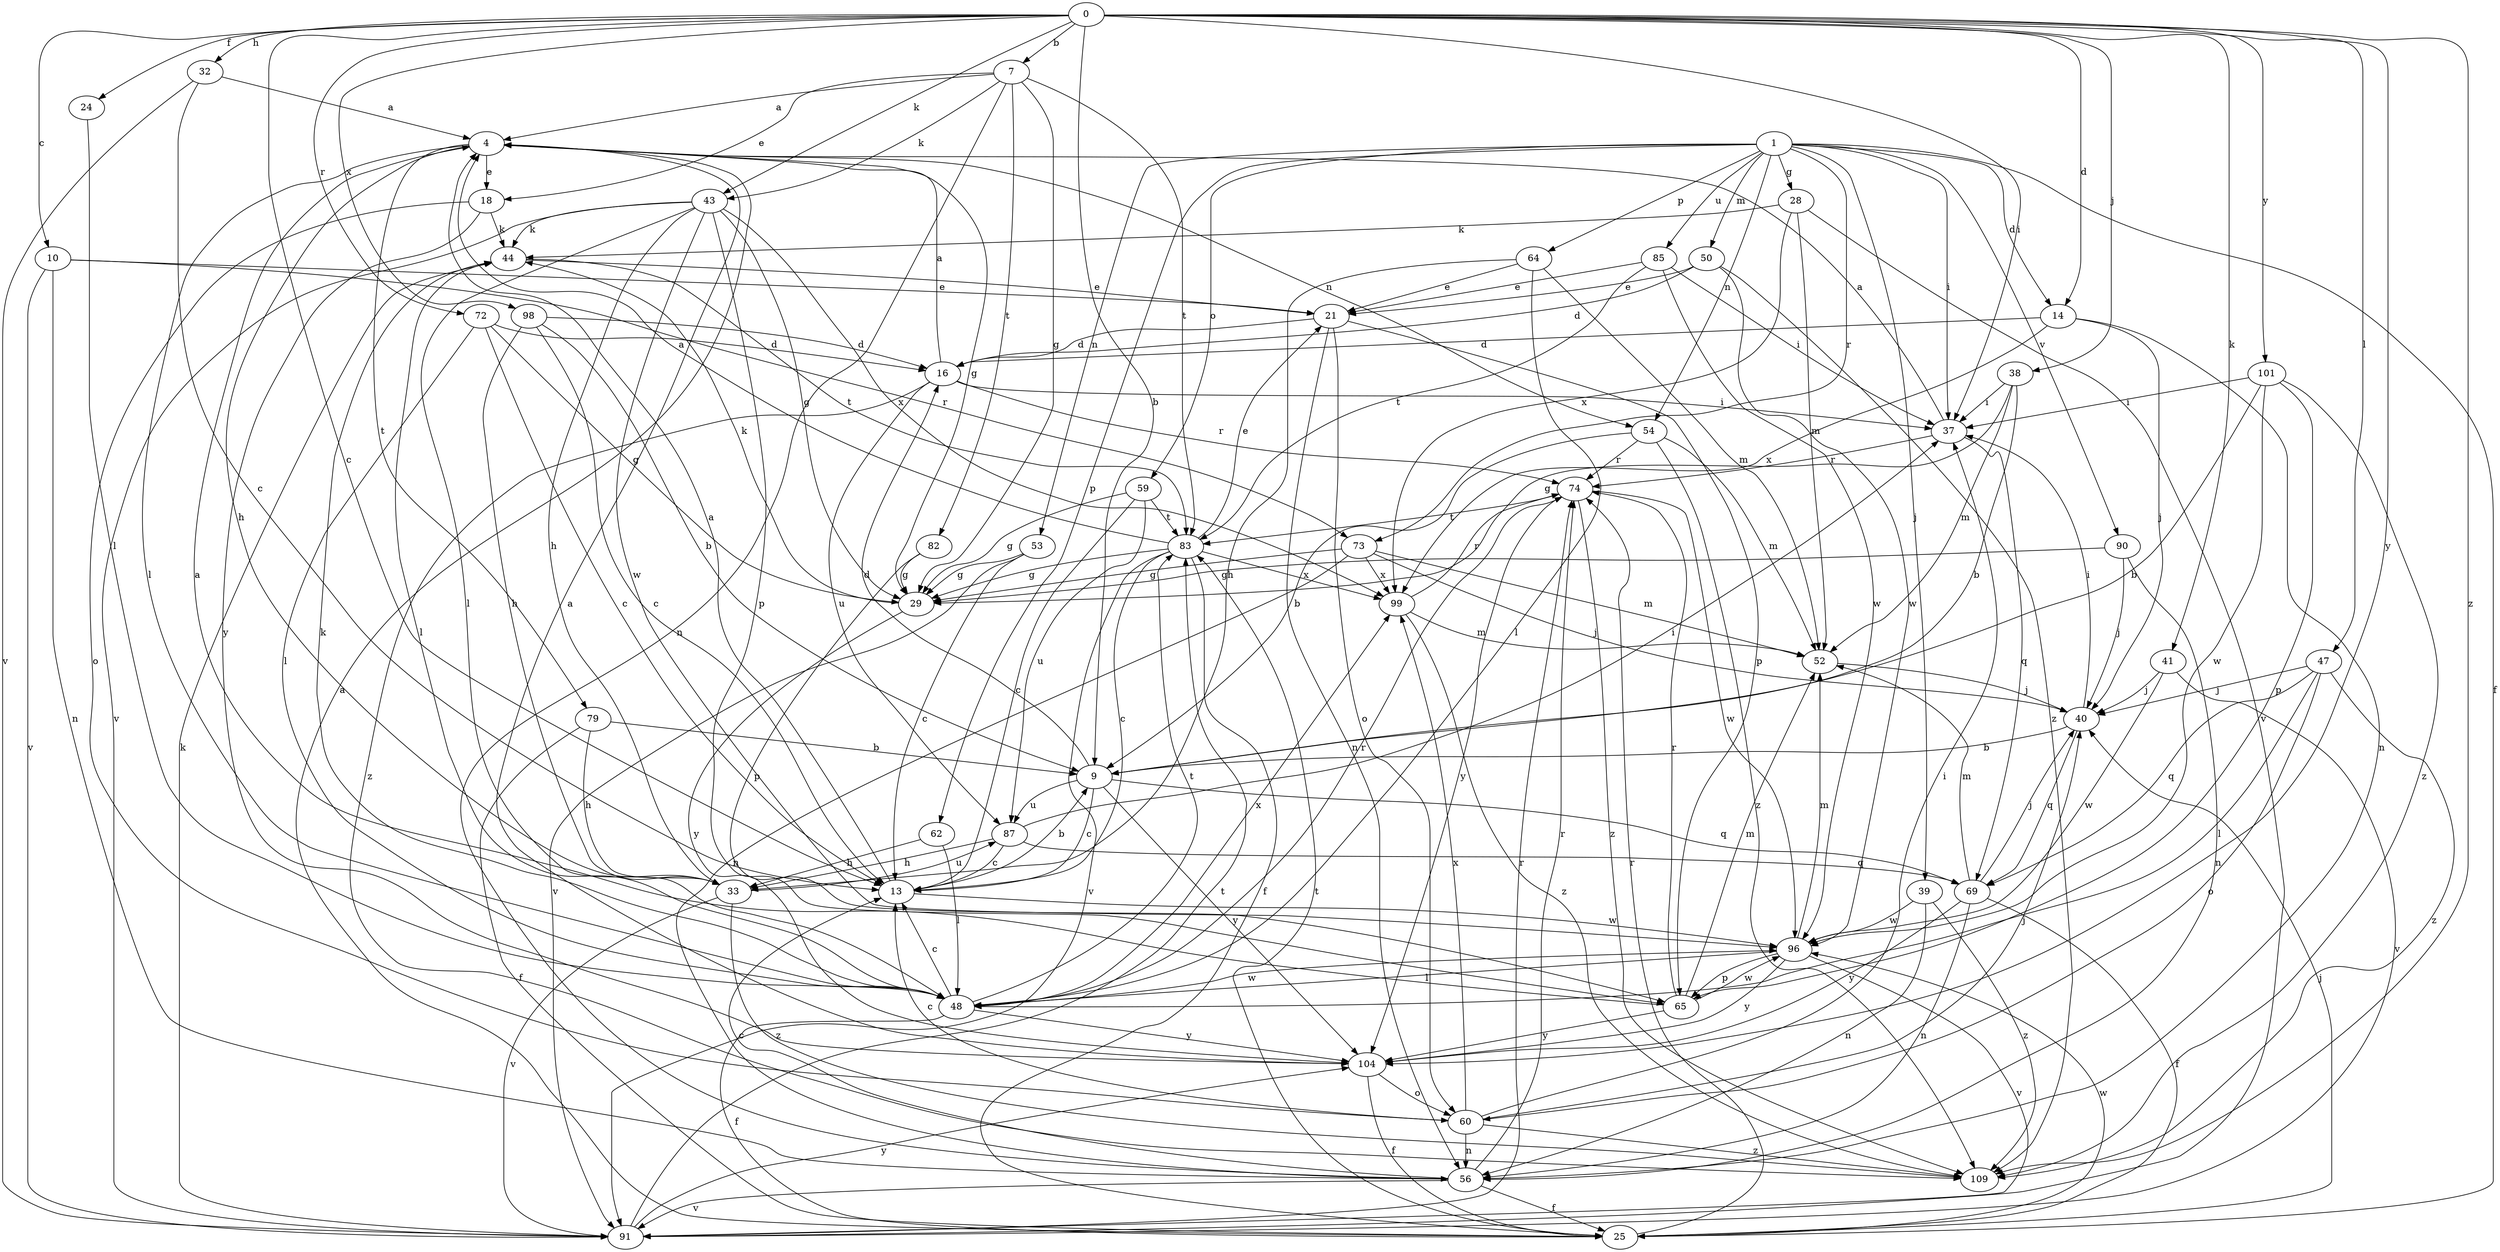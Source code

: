 strict digraph  {
0;
1;
4;
7;
9;
10;
13;
14;
16;
18;
21;
24;
25;
28;
29;
32;
33;
37;
38;
39;
40;
41;
43;
44;
47;
48;
50;
52;
53;
54;
56;
59;
60;
62;
64;
65;
69;
72;
73;
74;
79;
82;
83;
85;
87;
90;
91;
96;
98;
99;
101;
104;
109;
0 -> 7  [label=b];
0 -> 9  [label=b];
0 -> 10  [label=c];
0 -> 13  [label=c];
0 -> 14  [label=d];
0 -> 24  [label=f];
0 -> 32  [label=h];
0 -> 37  [label=i];
0 -> 38  [label=j];
0 -> 41  [label=k];
0 -> 43  [label=k];
0 -> 47  [label=l];
0 -> 72  [label=r];
0 -> 98  [label=x];
0 -> 101  [label=y];
0 -> 104  [label=y];
0 -> 109  [label=z];
1 -> 14  [label=d];
1 -> 25  [label=f];
1 -> 28  [label=g];
1 -> 37  [label=i];
1 -> 39  [label=j];
1 -> 50  [label=m];
1 -> 53  [label=n];
1 -> 54  [label=n];
1 -> 59  [label=o];
1 -> 62  [label=p];
1 -> 64  [label=p];
1 -> 73  [label=r];
1 -> 85  [label=u];
1 -> 90  [label=v];
4 -> 18  [label=e];
4 -> 29  [label=g];
4 -> 33  [label=h];
4 -> 48  [label=l];
4 -> 54  [label=n];
4 -> 79  [label=t];
7 -> 4  [label=a];
7 -> 18  [label=e];
7 -> 29  [label=g];
7 -> 43  [label=k];
7 -> 56  [label=n];
7 -> 82  [label=t];
7 -> 83  [label=t];
9 -> 13  [label=c];
9 -> 16  [label=d];
9 -> 69  [label=q];
9 -> 87  [label=u];
9 -> 104  [label=y];
10 -> 21  [label=e];
10 -> 56  [label=n];
10 -> 73  [label=r];
10 -> 91  [label=v];
13 -> 4  [label=a];
13 -> 9  [label=b];
13 -> 96  [label=w];
14 -> 16  [label=d];
14 -> 40  [label=j];
14 -> 56  [label=n];
14 -> 99  [label=x];
16 -> 4  [label=a];
16 -> 37  [label=i];
16 -> 74  [label=r];
16 -> 87  [label=u];
16 -> 109  [label=z];
18 -> 44  [label=k];
18 -> 60  [label=o];
18 -> 104  [label=y];
21 -> 16  [label=d];
21 -> 56  [label=n];
21 -> 60  [label=o];
21 -> 65  [label=p];
24 -> 48  [label=l];
25 -> 4  [label=a];
25 -> 40  [label=j];
25 -> 74  [label=r];
25 -> 83  [label=t];
25 -> 96  [label=w];
28 -> 44  [label=k];
28 -> 52  [label=m];
28 -> 91  [label=v];
28 -> 99  [label=x];
29 -> 44  [label=k];
29 -> 104  [label=y];
32 -> 4  [label=a];
32 -> 13  [label=c];
32 -> 91  [label=v];
33 -> 87  [label=u];
33 -> 91  [label=v];
33 -> 109  [label=z];
37 -> 4  [label=a];
37 -> 69  [label=q];
37 -> 74  [label=r];
38 -> 9  [label=b];
38 -> 29  [label=g];
38 -> 37  [label=i];
38 -> 52  [label=m];
39 -> 56  [label=n];
39 -> 96  [label=w];
39 -> 109  [label=z];
40 -> 9  [label=b];
40 -> 37  [label=i];
40 -> 69  [label=q];
41 -> 40  [label=j];
41 -> 91  [label=v];
41 -> 96  [label=w];
43 -> 29  [label=g];
43 -> 33  [label=h];
43 -> 44  [label=k];
43 -> 48  [label=l];
43 -> 65  [label=p];
43 -> 91  [label=v];
43 -> 96  [label=w];
43 -> 99  [label=x];
44 -> 21  [label=e];
44 -> 48  [label=l];
44 -> 83  [label=t];
47 -> 40  [label=j];
47 -> 48  [label=l];
47 -> 60  [label=o];
47 -> 69  [label=q];
47 -> 109  [label=z];
48 -> 13  [label=c];
48 -> 25  [label=f];
48 -> 44  [label=k];
48 -> 74  [label=r];
48 -> 83  [label=t];
48 -> 96  [label=w];
48 -> 99  [label=x];
48 -> 104  [label=y];
50 -> 16  [label=d];
50 -> 21  [label=e];
50 -> 96  [label=w];
50 -> 109  [label=z];
52 -> 40  [label=j];
53 -> 13  [label=c];
53 -> 29  [label=g];
53 -> 91  [label=v];
54 -> 9  [label=b];
54 -> 52  [label=m];
54 -> 74  [label=r];
54 -> 109  [label=z];
56 -> 13  [label=c];
56 -> 25  [label=f];
56 -> 74  [label=r];
56 -> 91  [label=v];
59 -> 13  [label=c];
59 -> 29  [label=g];
59 -> 83  [label=t];
59 -> 87  [label=u];
60 -> 13  [label=c];
60 -> 37  [label=i];
60 -> 40  [label=j];
60 -> 56  [label=n];
60 -> 99  [label=x];
60 -> 109  [label=z];
62 -> 33  [label=h];
62 -> 48  [label=l];
64 -> 21  [label=e];
64 -> 33  [label=h];
64 -> 48  [label=l];
64 -> 52  [label=m];
65 -> 4  [label=a];
65 -> 52  [label=m];
65 -> 74  [label=r];
65 -> 96  [label=w];
65 -> 104  [label=y];
69 -> 25  [label=f];
69 -> 40  [label=j];
69 -> 52  [label=m];
69 -> 56  [label=n];
69 -> 104  [label=y];
72 -> 13  [label=c];
72 -> 16  [label=d];
72 -> 29  [label=g];
72 -> 48  [label=l];
73 -> 29  [label=g];
73 -> 40  [label=j];
73 -> 52  [label=m];
73 -> 56  [label=n];
73 -> 99  [label=x];
74 -> 83  [label=t];
74 -> 96  [label=w];
74 -> 104  [label=y];
74 -> 109  [label=z];
79 -> 9  [label=b];
79 -> 25  [label=f];
79 -> 33  [label=h];
82 -> 29  [label=g];
82 -> 65  [label=p];
83 -> 4  [label=a];
83 -> 13  [label=c];
83 -> 21  [label=e];
83 -> 25  [label=f];
83 -> 29  [label=g];
83 -> 91  [label=v];
83 -> 99  [label=x];
85 -> 21  [label=e];
85 -> 37  [label=i];
85 -> 83  [label=t];
85 -> 96  [label=w];
87 -> 13  [label=c];
87 -> 33  [label=h];
87 -> 37  [label=i];
87 -> 69  [label=q];
90 -> 29  [label=g];
90 -> 40  [label=j];
90 -> 56  [label=n];
91 -> 44  [label=k];
91 -> 74  [label=r];
91 -> 83  [label=t];
91 -> 104  [label=y];
96 -> 48  [label=l];
96 -> 52  [label=m];
96 -> 65  [label=p];
96 -> 91  [label=v];
96 -> 104  [label=y];
98 -> 9  [label=b];
98 -> 13  [label=c];
98 -> 16  [label=d];
98 -> 33  [label=h];
99 -> 52  [label=m];
99 -> 74  [label=r];
99 -> 109  [label=z];
101 -> 9  [label=b];
101 -> 37  [label=i];
101 -> 65  [label=p];
101 -> 96  [label=w];
101 -> 109  [label=z];
104 -> 4  [label=a];
104 -> 25  [label=f];
104 -> 60  [label=o];
}
